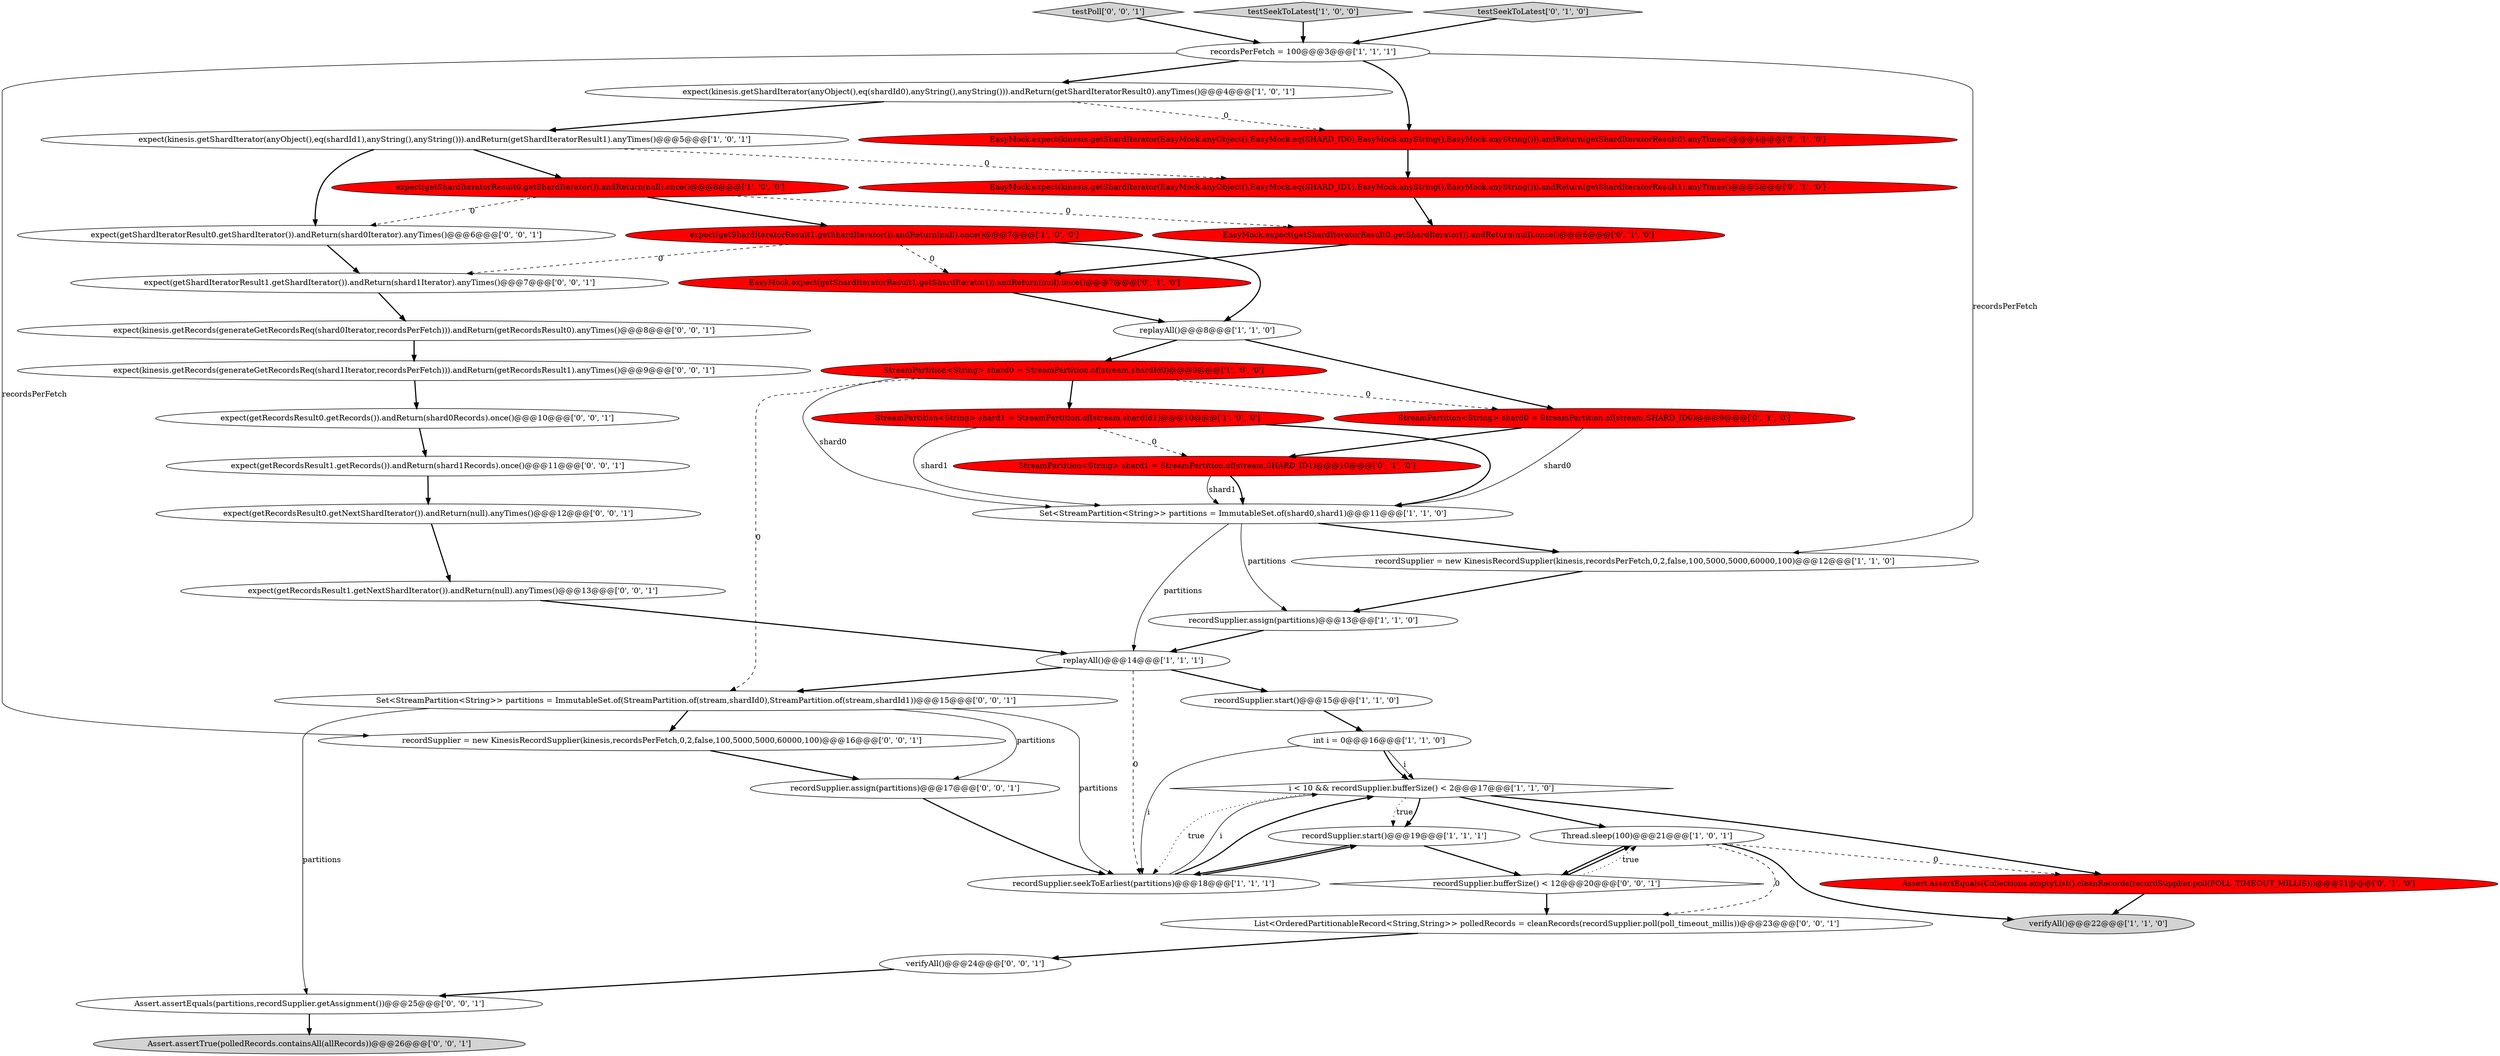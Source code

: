 digraph {
0 [style = filled, label = "replayAll()@@@14@@@['1', '1', '1']", fillcolor = white, shape = ellipse image = "AAA0AAABBB1BBB"];
6 [style = filled, label = "Thread.sleep(100)@@@21@@@['1', '0', '1']", fillcolor = white, shape = ellipse image = "AAA0AAABBB1BBB"];
38 [style = filled, label = "expect(getRecordsResult0.getRecords()).andReturn(shard0Records).once()@@@10@@@['0', '0', '1']", fillcolor = white, shape = ellipse image = "AAA0AAABBB3BBB"];
30 [style = filled, label = "expect(kinesis.getRecords(generateGetRecordsReq(shard0Iterator,recordsPerFetch))).andReturn(getRecordsResult0).anyTimes()@@@8@@@['0', '0', '1']", fillcolor = white, shape = ellipse image = "AAA0AAABBB3BBB"];
3 [style = filled, label = "recordSupplier.start()@@@15@@@['1', '1', '0']", fillcolor = white, shape = ellipse image = "AAA0AAABBB1BBB"];
23 [style = filled, label = "EasyMock.expect(getShardIteratorResult0.getShardIterator()).andReturn(null).once()@@@6@@@['0', '1', '0']", fillcolor = red, shape = ellipse image = "AAA1AAABBB2BBB"];
25 [style = filled, label = "EasyMock.expect(kinesis.getShardIterator(EasyMock.anyObject(),EasyMock.eq(SHARD_ID1),EasyMock.anyString(),EasyMock.anyString())).andReturn(getShardIteratorResult1).anyTimes()@@@5@@@['0', '1', '0']", fillcolor = red, shape = ellipse image = "AAA1AAABBB2BBB"];
42 [style = filled, label = "Assert.assertEquals(partitions,recordSupplier.getAssignment())@@@25@@@['0', '0', '1']", fillcolor = white, shape = ellipse image = "AAA0AAABBB3BBB"];
34 [style = filled, label = "expect(getRecordsResult1.getNextShardIterator()).andReturn(null).anyTimes()@@@13@@@['0', '0', '1']", fillcolor = white, shape = ellipse image = "AAA0AAABBB3BBB"];
35 [style = filled, label = "testPoll['0', '0', '1']", fillcolor = lightgray, shape = diamond image = "AAA0AAABBB3BBB"];
39 [style = filled, label = "recordSupplier = new KinesisRecordSupplier(kinesis,recordsPerFetch,0,2,false,100,5000,5000,60000,100)@@@16@@@['0', '0', '1']", fillcolor = white, shape = ellipse image = "AAA0AAABBB3BBB"];
43 [style = filled, label = "recordSupplier.bufferSize() < 12@@@20@@@['0', '0', '1']", fillcolor = white, shape = diamond image = "AAA0AAABBB3BBB"];
40 [style = filled, label = "Assert.assertTrue(polledRecords.containsAll(allRecords))@@@26@@@['0', '0', '1']", fillcolor = lightgray, shape = ellipse image = "AAA0AAABBB3BBB"];
10 [style = filled, label = "expect(kinesis.getShardIterator(anyObject(),eq(shardId0),anyString(),anyString())).andReturn(getShardIteratorResult0).anyTimes()@@@4@@@['1', '0', '1']", fillcolor = white, shape = ellipse image = "AAA0AAABBB1BBB"];
44 [style = filled, label = "verifyAll()@@@24@@@['0', '0', '1']", fillcolor = white, shape = ellipse image = "AAA0AAABBB3BBB"];
12 [style = filled, label = "recordSupplier.start()@@@19@@@['1', '1', '1']", fillcolor = white, shape = ellipse image = "AAA0AAABBB1BBB"];
1 [style = filled, label = "expect(getShardIteratorResult1.getShardIterator()).andReturn(null).once()@@@7@@@['1', '0', '0']", fillcolor = red, shape = ellipse image = "AAA1AAABBB1BBB"];
28 [style = filled, label = "List<OrderedPartitionableRecord<String,String>> polledRecords = cleanRecords(recordSupplier.poll(poll_timeout_millis))@@@23@@@['0', '0', '1']", fillcolor = white, shape = ellipse image = "AAA0AAABBB3BBB"];
14 [style = filled, label = "i < 10 && recordSupplier.bufferSize() < 2@@@17@@@['1', '1', '0']", fillcolor = white, shape = diamond image = "AAA0AAABBB1BBB"];
24 [style = filled, label = "EasyMock.expect(kinesis.getShardIterator(EasyMock.anyObject(),EasyMock.eq(SHARD_ID0),EasyMock.anyString(),EasyMock.anyString())).andReturn(getShardIteratorResult0).anyTimes()@@@4@@@['0', '1', '0']", fillcolor = red, shape = ellipse image = "AAA1AAABBB2BBB"];
29 [style = filled, label = "expect(getShardIteratorResult0.getShardIterator()).andReturn(shard0Iterator).anyTimes()@@@6@@@['0', '0', '1']", fillcolor = white, shape = ellipse image = "AAA0AAABBB3BBB"];
31 [style = filled, label = "expect(getRecordsResult1.getRecords()).andReturn(shard1Records).once()@@@11@@@['0', '0', '1']", fillcolor = white, shape = ellipse image = "AAA0AAABBB3BBB"];
36 [style = filled, label = "recordSupplier.assign(partitions)@@@17@@@['0', '0', '1']", fillcolor = white, shape = ellipse image = "AAA0AAABBB3BBB"];
21 [style = filled, label = "StreamPartition<String> shard0 = StreamPartition.of(stream,SHARD_ID0)@@@9@@@['0', '1', '0']", fillcolor = red, shape = ellipse image = "AAA1AAABBB2BBB"];
20 [style = filled, label = "Assert.assertEquals(Collections.emptyList(),cleanRecords(recordSupplier.poll(POLL_TIMEOUT_MILLIS)))@@@21@@@['0', '1', '0']", fillcolor = red, shape = ellipse image = "AAA1AAABBB2BBB"];
33 [style = filled, label = "expect(getRecordsResult0.getNextShardIterator()).andReturn(null).anyTimes()@@@12@@@['0', '0', '1']", fillcolor = white, shape = ellipse image = "AAA0AAABBB3BBB"];
37 [style = filled, label = "expect(kinesis.getRecords(generateGetRecordsReq(shard1Iterator,recordsPerFetch))).andReturn(getRecordsResult1).anyTimes()@@@9@@@['0', '0', '1']", fillcolor = white, shape = ellipse image = "AAA0AAABBB3BBB"];
5 [style = filled, label = "expect(kinesis.getShardIterator(anyObject(),eq(shardId1),anyString(),anyString())).andReturn(getShardIteratorResult1).anyTimes()@@@5@@@['1', '0', '1']", fillcolor = white, shape = ellipse image = "AAA0AAABBB1BBB"];
9 [style = filled, label = "int i = 0@@@16@@@['1', '1', '0']", fillcolor = white, shape = ellipse image = "AAA0AAABBB1BBB"];
11 [style = filled, label = "StreamPartition<String> shard0 = StreamPartition.of(stream,shardId0)@@@9@@@['1', '0', '0']", fillcolor = red, shape = ellipse image = "AAA1AAABBB1BBB"];
27 [style = filled, label = "StreamPartition<String> shard1 = StreamPartition.of(stream,SHARD_ID1)@@@10@@@['0', '1', '0']", fillcolor = red, shape = ellipse image = "AAA1AAABBB2BBB"];
19 [style = filled, label = "expect(getShardIteratorResult0.getShardIterator()).andReturn(null).once()@@@6@@@['1', '0', '0']", fillcolor = red, shape = ellipse image = "AAA1AAABBB1BBB"];
22 [style = filled, label = "EasyMock.expect(getShardIteratorResult1.getShardIterator()).andReturn(null).once()@@@7@@@['0', '1', '0']", fillcolor = red, shape = ellipse image = "AAA1AAABBB2BBB"];
32 [style = filled, label = "expect(getShardIteratorResult1.getShardIterator()).andReturn(shard1Iterator).anyTimes()@@@7@@@['0', '0', '1']", fillcolor = white, shape = ellipse image = "AAA0AAABBB3BBB"];
18 [style = filled, label = "verifyAll()@@@22@@@['1', '1', '0']", fillcolor = lightgray, shape = ellipse image = "AAA0AAABBB1BBB"];
15 [style = filled, label = "recordSupplier.seekToEarliest(partitions)@@@18@@@['1', '1', '1']", fillcolor = white, shape = ellipse image = "AAA0AAABBB1BBB"];
4 [style = filled, label = "testSeekToLatest['1', '0', '0']", fillcolor = lightgray, shape = diamond image = "AAA0AAABBB1BBB"];
13 [style = filled, label = "Set<StreamPartition<String>> partitions = ImmutableSet.of(shard0,shard1)@@@11@@@['1', '1', '0']", fillcolor = white, shape = ellipse image = "AAA0AAABBB1BBB"];
7 [style = filled, label = "recordsPerFetch = 100@@@3@@@['1', '1', '1']", fillcolor = white, shape = ellipse image = "AAA0AAABBB1BBB"];
41 [style = filled, label = "Set<StreamPartition<String>> partitions = ImmutableSet.of(StreamPartition.of(stream,shardId0),StreamPartition.of(stream,shardId1))@@@15@@@['0', '0', '1']", fillcolor = white, shape = ellipse image = "AAA0AAABBB3BBB"];
16 [style = filled, label = "StreamPartition<String> shard1 = StreamPartition.of(stream,shardId1)@@@10@@@['1', '0', '0']", fillcolor = red, shape = ellipse image = "AAA1AAABBB1BBB"];
26 [style = filled, label = "testSeekToLatest['0', '1', '0']", fillcolor = lightgray, shape = diamond image = "AAA0AAABBB2BBB"];
2 [style = filled, label = "replayAll()@@@8@@@['1', '1', '0']", fillcolor = white, shape = ellipse image = "AAA0AAABBB1BBB"];
17 [style = filled, label = "recordSupplier.assign(partitions)@@@13@@@['1', '1', '0']", fillcolor = white, shape = ellipse image = "AAA0AAABBB1BBB"];
8 [style = filled, label = "recordSupplier = new KinesisRecordSupplier(kinesis,recordsPerFetch,0,2,false,100,5000,5000,60000,100)@@@12@@@['1', '1', '0']", fillcolor = white, shape = ellipse image = "AAA0AAABBB1BBB"];
0->3 [style = bold, label=""];
11->16 [style = bold, label=""];
27->13 [style = bold, label=""];
5->29 [style = bold, label=""];
44->42 [style = bold, label=""];
6->43 [style = bold, label=""];
16->13 [style = bold, label=""];
15->14 [style = solid, label="i"];
9->14 [style = solid, label="i"];
22->2 [style = bold, label=""];
26->7 [style = bold, label=""];
41->42 [style = solid, label="partitions"];
15->14 [style = bold, label=""];
14->12 [style = dotted, label="true"];
21->27 [style = bold, label=""];
7->10 [style = bold, label=""];
16->27 [style = dashed, label="0"];
25->23 [style = bold, label=""];
6->20 [style = dashed, label="0"];
6->18 [style = bold, label=""];
11->13 [style = solid, label="shard0"];
36->15 [style = bold, label=""];
12->15 [style = bold, label=""];
19->29 [style = dashed, label="0"];
7->8 [style = solid, label="recordsPerFetch"];
0->15 [style = dashed, label="0"];
13->0 [style = solid, label="partitions"];
43->6 [style = dotted, label="true"];
5->25 [style = dashed, label="0"];
38->31 [style = bold, label=""];
30->37 [style = bold, label=""];
1->32 [style = dashed, label="0"];
32->30 [style = bold, label=""];
27->13 [style = solid, label="shard1"];
21->13 [style = solid, label="shard0"];
41->36 [style = solid, label="partitions"];
42->40 [style = bold, label=""];
34->0 [style = bold, label=""];
4->7 [style = bold, label=""];
43->6 [style = bold, label=""];
9->15 [style = solid, label="i"];
43->28 [style = bold, label=""];
41->15 [style = solid, label="partitions"];
1->22 [style = dashed, label="0"];
8->17 [style = bold, label=""];
5->19 [style = bold, label=""];
3->9 [style = bold, label=""];
20->18 [style = bold, label=""];
19->1 [style = bold, label=""];
7->24 [style = bold, label=""];
0->41 [style = bold, label=""];
14->15 [style = dotted, label="true"];
6->28 [style = dashed, label="0"];
17->0 [style = bold, label=""];
23->22 [style = bold, label=""];
10->5 [style = bold, label=""];
19->23 [style = dashed, label="0"];
2->21 [style = bold, label=""];
24->25 [style = bold, label=""];
29->32 [style = bold, label=""];
37->38 [style = bold, label=""];
14->12 [style = bold, label=""];
31->33 [style = bold, label=""];
16->13 [style = solid, label="shard1"];
7->39 [style = solid, label="recordsPerFetch"];
9->14 [style = bold, label=""];
28->44 [style = bold, label=""];
11->41 [style = dashed, label="0"];
13->17 [style = solid, label="partitions"];
1->2 [style = bold, label=""];
15->12 [style = bold, label=""];
12->43 [style = bold, label=""];
13->8 [style = bold, label=""];
41->39 [style = bold, label=""];
33->34 [style = bold, label=""];
39->36 [style = bold, label=""];
35->7 [style = bold, label=""];
2->11 [style = bold, label=""];
14->6 [style = bold, label=""];
10->24 [style = dashed, label="0"];
14->20 [style = bold, label=""];
11->21 [style = dashed, label="0"];
}
